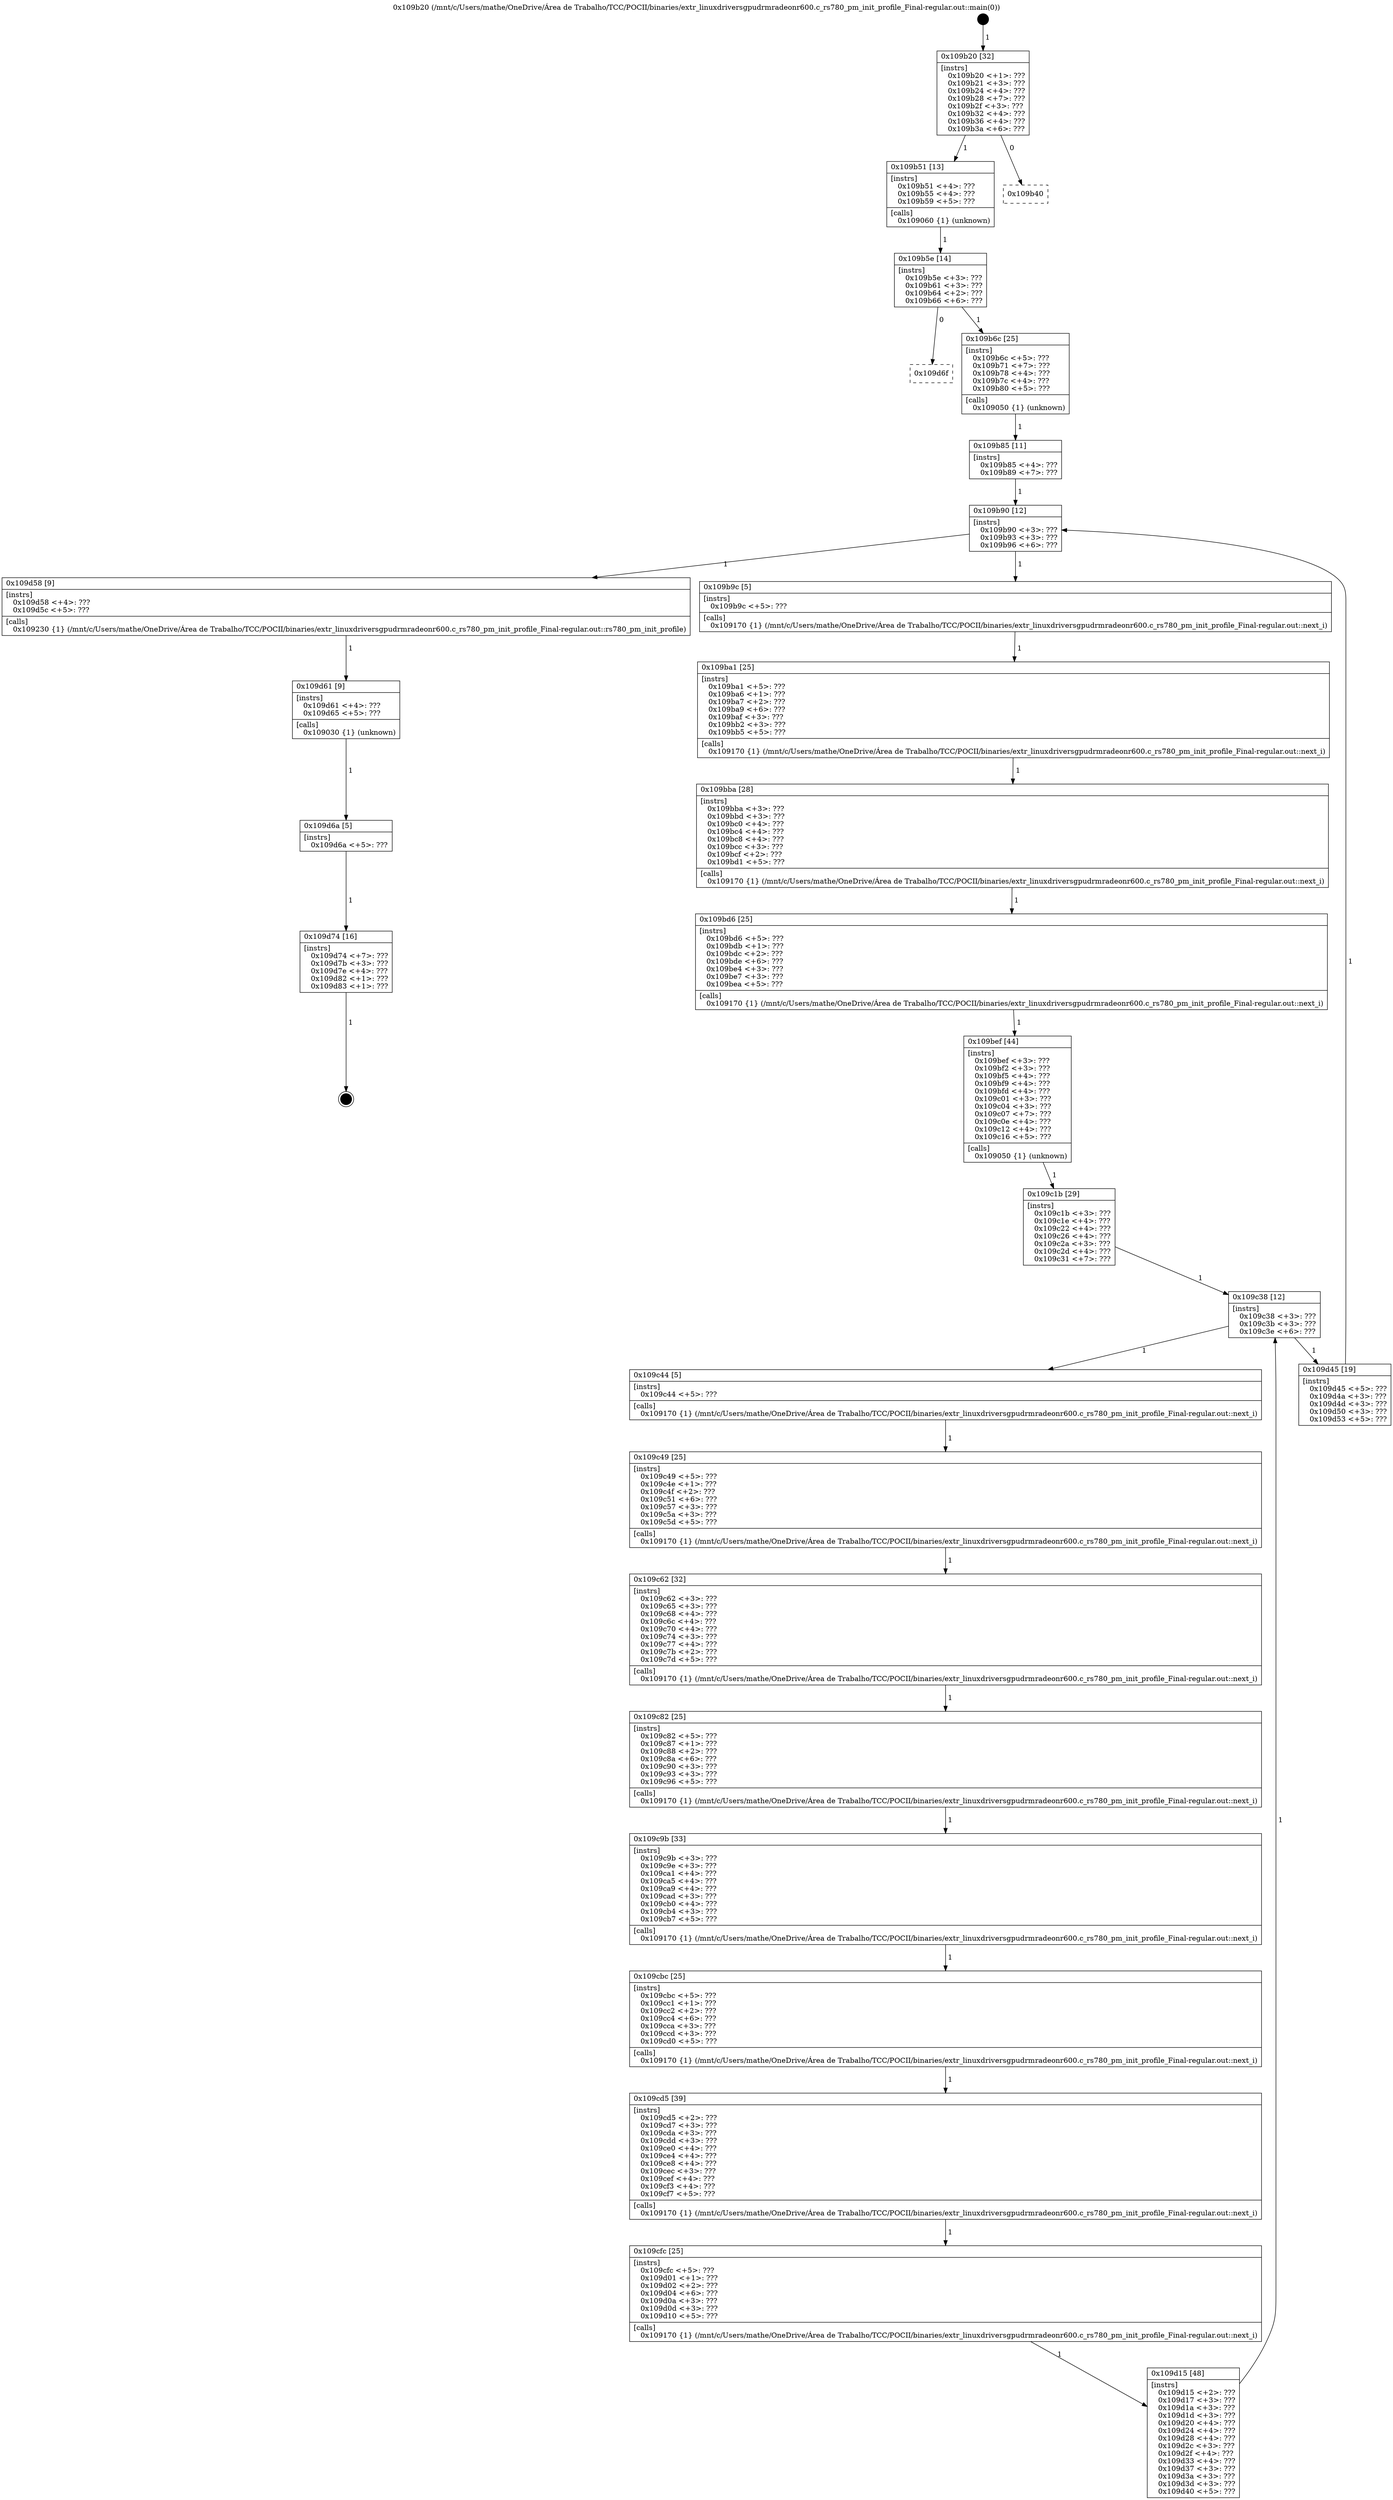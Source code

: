 digraph "0x109b20" {
  label = "0x109b20 (/mnt/c/Users/mathe/OneDrive/Área de Trabalho/TCC/POCII/binaries/extr_linuxdriversgpudrmradeonr600.c_rs780_pm_init_profile_Final-regular.out::main(0))"
  labelloc = "t"
  node[shape=record]

  Entry [label="",width=0.3,height=0.3,shape=circle,fillcolor=black,style=filled]
  "0x109b20" [label="{
     0x109b20 [32]\l
     | [instrs]\l
     &nbsp;&nbsp;0x109b20 \<+1\>: ???\l
     &nbsp;&nbsp;0x109b21 \<+3\>: ???\l
     &nbsp;&nbsp;0x109b24 \<+4\>: ???\l
     &nbsp;&nbsp;0x109b28 \<+7\>: ???\l
     &nbsp;&nbsp;0x109b2f \<+3\>: ???\l
     &nbsp;&nbsp;0x109b32 \<+4\>: ???\l
     &nbsp;&nbsp;0x109b36 \<+4\>: ???\l
     &nbsp;&nbsp;0x109b3a \<+6\>: ???\l
  }"]
  "0x109b51" [label="{
     0x109b51 [13]\l
     | [instrs]\l
     &nbsp;&nbsp;0x109b51 \<+4\>: ???\l
     &nbsp;&nbsp;0x109b55 \<+4\>: ???\l
     &nbsp;&nbsp;0x109b59 \<+5\>: ???\l
     | [calls]\l
     &nbsp;&nbsp;0x109060 \{1\} (unknown)\l
  }"]
  "0x109b40" [label="{
     0x109b40\l
  }", style=dashed]
  "0x109b5e" [label="{
     0x109b5e [14]\l
     | [instrs]\l
     &nbsp;&nbsp;0x109b5e \<+3\>: ???\l
     &nbsp;&nbsp;0x109b61 \<+3\>: ???\l
     &nbsp;&nbsp;0x109b64 \<+2\>: ???\l
     &nbsp;&nbsp;0x109b66 \<+6\>: ???\l
  }"]
  "0x109d6f" [label="{
     0x109d6f\l
  }", style=dashed]
  "0x109b6c" [label="{
     0x109b6c [25]\l
     | [instrs]\l
     &nbsp;&nbsp;0x109b6c \<+5\>: ???\l
     &nbsp;&nbsp;0x109b71 \<+7\>: ???\l
     &nbsp;&nbsp;0x109b78 \<+4\>: ???\l
     &nbsp;&nbsp;0x109b7c \<+4\>: ???\l
     &nbsp;&nbsp;0x109b80 \<+5\>: ???\l
     | [calls]\l
     &nbsp;&nbsp;0x109050 \{1\} (unknown)\l
  }"]
  Exit [label="",width=0.3,height=0.3,shape=circle,fillcolor=black,style=filled,peripheries=2]
  "0x109b90" [label="{
     0x109b90 [12]\l
     | [instrs]\l
     &nbsp;&nbsp;0x109b90 \<+3\>: ???\l
     &nbsp;&nbsp;0x109b93 \<+3\>: ???\l
     &nbsp;&nbsp;0x109b96 \<+6\>: ???\l
  }"]
  "0x109d58" [label="{
     0x109d58 [9]\l
     | [instrs]\l
     &nbsp;&nbsp;0x109d58 \<+4\>: ???\l
     &nbsp;&nbsp;0x109d5c \<+5\>: ???\l
     | [calls]\l
     &nbsp;&nbsp;0x109230 \{1\} (/mnt/c/Users/mathe/OneDrive/Área de Trabalho/TCC/POCII/binaries/extr_linuxdriversgpudrmradeonr600.c_rs780_pm_init_profile_Final-regular.out::rs780_pm_init_profile)\l
  }"]
  "0x109b9c" [label="{
     0x109b9c [5]\l
     | [instrs]\l
     &nbsp;&nbsp;0x109b9c \<+5\>: ???\l
     | [calls]\l
     &nbsp;&nbsp;0x109170 \{1\} (/mnt/c/Users/mathe/OneDrive/Área de Trabalho/TCC/POCII/binaries/extr_linuxdriversgpudrmradeonr600.c_rs780_pm_init_profile_Final-regular.out::next_i)\l
  }"]
  "0x109ba1" [label="{
     0x109ba1 [25]\l
     | [instrs]\l
     &nbsp;&nbsp;0x109ba1 \<+5\>: ???\l
     &nbsp;&nbsp;0x109ba6 \<+1\>: ???\l
     &nbsp;&nbsp;0x109ba7 \<+2\>: ???\l
     &nbsp;&nbsp;0x109ba9 \<+6\>: ???\l
     &nbsp;&nbsp;0x109baf \<+3\>: ???\l
     &nbsp;&nbsp;0x109bb2 \<+3\>: ???\l
     &nbsp;&nbsp;0x109bb5 \<+5\>: ???\l
     | [calls]\l
     &nbsp;&nbsp;0x109170 \{1\} (/mnt/c/Users/mathe/OneDrive/Área de Trabalho/TCC/POCII/binaries/extr_linuxdriversgpudrmradeonr600.c_rs780_pm_init_profile_Final-regular.out::next_i)\l
  }"]
  "0x109bba" [label="{
     0x109bba [28]\l
     | [instrs]\l
     &nbsp;&nbsp;0x109bba \<+3\>: ???\l
     &nbsp;&nbsp;0x109bbd \<+3\>: ???\l
     &nbsp;&nbsp;0x109bc0 \<+4\>: ???\l
     &nbsp;&nbsp;0x109bc4 \<+4\>: ???\l
     &nbsp;&nbsp;0x109bc8 \<+4\>: ???\l
     &nbsp;&nbsp;0x109bcc \<+3\>: ???\l
     &nbsp;&nbsp;0x109bcf \<+2\>: ???\l
     &nbsp;&nbsp;0x109bd1 \<+5\>: ???\l
     | [calls]\l
     &nbsp;&nbsp;0x109170 \{1\} (/mnt/c/Users/mathe/OneDrive/Área de Trabalho/TCC/POCII/binaries/extr_linuxdriversgpudrmradeonr600.c_rs780_pm_init_profile_Final-regular.out::next_i)\l
  }"]
  "0x109bd6" [label="{
     0x109bd6 [25]\l
     | [instrs]\l
     &nbsp;&nbsp;0x109bd6 \<+5\>: ???\l
     &nbsp;&nbsp;0x109bdb \<+1\>: ???\l
     &nbsp;&nbsp;0x109bdc \<+2\>: ???\l
     &nbsp;&nbsp;0x109bde \<+6\>: ???\l
     &nbsp;&nbsp;0x109be4 \<+3\>: ???\l
     &nbsp;&nbsp;0x109be7 \<+3\>: ???\l
     &nbsp;&nbsp;0x109bea \<+5\>: ???\l
     | [calls]\l
     &nbsp;&nbsp;0x109170 \{1\} (/mnt/c/Users/mathe/OneDrive/Área de Trabalho/TCC/POCII/binaries/extr_linuxdriversgpudrmradeonr600.c_rs780_pm_init_profile_Final-regular.out::next_i)\l
  }"]
  "0x109bef" [label="{
     0x109bef [44]\l
     | [instrs]\l
     &nbsp;&nbsp;0x109bef \<+3\>: ???\l
     &nbsp;&nbsp;0x109bf2 \<+3\>: ???\l
     &nbsp;&nbsp;0x109bf5 \<+4\>: ???\l
     &nbsp;&nbsp;0x109bf9 \<+4\>: ???\l
     &nbsp;&nbsp;0x109bfd \<+4\>: ???\l
     &nbsp;&nbsp;0x109c01 \<+3\>: ???\l
     &nbsp;&nbsp;0x109c04 \<+3\>: ???\l
     &nbsp;&nbsp;0x109c07 \<+7\>: ???\l
     &nbsp;&nbsp;0x109c0e \<+4\>: ???\l
     &nbsp;&nbsp;0x109c12 \<+4\>: ???\l
     &nbsp;&nbsp;0x109c16 \<+5\>: ???\l
     | [calls]\l
     &nbsp;&nbsp;0x109050 \{1\} (unknown)\l
  }"]
  "0x109c38" [label="{
     0x109c38 [12]\l
     | [instrs]\l
     &nbsp;&nbsp;0x109c38 \<+3\>: ???\l
     &nbsp;&nbsp;0x109c3b \<+3\>: ???\l
     &nbsp;&nbsp;0x109c3e \<+6\>: ???\l
  }"]
  "0x109d45" [label="{
     0x109d45 [19]\l
     | [instrs]\l
     &nbsp;&nbsp;0x109d45 \<+5\>: ???\l
     &nbsp;&nbsp;0x109d4a \<+3\>: ???\l
     &nbsp;&nbsp;0x109d4d \<+3\>: ???\l
     &nbsp;&nbsp;0x109d50 \<+3\>: ???\l
     &nbsp;&nbsp;0x109d53 \<+5\>: ???\l
  }"]
  "0x109c44" [label="{
     0x109c44 [5]\l
     | [instrs]\l
     &nbsp;&nbsp;0x109c44 \<+5\>: ???\l
     | [calls]\l
     &nbsp;&nbsp;0x109170 \{1\} (/mnt/c/Users/mathe/OneDrive/Área de Trabalho/TCC/POCII/binaries/extr_linuxdriversgpudrmradeonr600.c_rs780_pm_init_profile_Final-regular.out::next_i)\l
  }"]
  "0x109c49" [label="{
     0x109c49 [25]\l
     | [instrs]\l
     &nbsp;&nbsp;0x109c49 \<+5\>: ???\l
     &nbsp;&nbsp;0x109c4e \<+1\>: ???\l
     &nbsp;&nbsp;0x109c4f \<+2\>: ???\l
     &nbsp;&nbsp;0x109c51 \<+6\>: ???\l
     &nbsp;&nbsp;0x109c57 \<+3\>: ???\l
     &nbsp;&nbsp;0x109c5a \<+3\>: ???\l
     &nbsp;&nbsp;0x109c5d \<+5\>: ???\l
     | [calls]\l
     &nbsp;&nbsp;0x109170 \{1\} (/mnt/c/Users/mathe/OneDrive/Área de Trabalho/TCC/POCII/binaries/extr_linuxdriversgpudrmradeonr600.c_rs780_pm_init_profile_Final-regular.out::next_i)\l
  }"]
  "0x109c62" [label="{
     0x109c62 [32]\l
     | [instrs]\l
     &nbsp;&nbsp;0x109c62 \<+3\>: ???\l
     &nbsp;&nbsp;0x109c65 \<+3\>: ???\l
     &nbsp;&nbsp;0x109c68 \<+4\>: ???\l
     &nbsp;&nbsp;0x109c6c \<+4\>: ???\l
     &nbsp;&nbsp;0x109c70 \<+4\>: ???\l
     &nbsp;&nbsp;0x109c74 \<+3\>: ???\l
     &nbsp;&nbsp;0x109c77 \<+4\>: ???\l
     &nbsp;&nbsp;0x109c7b \<+2\>: ???\l
     &nbsp;&nbsp;0x109c7d \<+5\>: ???\l
     | [calls]\l
     &nbsp;&nbsp;0x109170 \{1\} (/mnt/c/Users/mathe/OneDrive/Área de Trabalho/TCC/POCII/binaries/extr_linuxdriversgpudrmradeonr600.c_rs780_pm_init_profile_Final-regular.out::next_i)\l
  }"]
  "0x109c82" [label="{
     0x109c82 [25]\l
     | [instrs]\l
     &nbsp;&nbsp;0x109c82 \<+5\>: ???\l
     &nbsp;&nbsp;0x109c87 \<+1\>: ???\l
     &nbsp;&nbsp;0x109c88 \<+2\>: ???\l
     &nbsp;&nbsp;0x109c8a \<+6\>: ???\l
     &nbsp;&nbsp;0x109c90 \<+3\>: ???\l
     &nbsp;&nbsp;0x109c93 \<+3\>: ???\l
     &nbsp;&nbsp;0x109c96 \<+5\>: ???\l
     | [calls]\l
     &nbsp;&nbsp;0x109170 \{1\} (/mnt/c/Users/mathe/OneDrive/Área de Trabalho/TCC/POCII/binaries/extr_linuxdriversgpudrmradeonr600.c_rs780_pm_init_profile_Final-regular.out::next_i)\l
  }"]
  "0x109c9b" [label="{
     0x109c9b [33]\l
     | [instrs]\l
     &nbsp;&nbsp;0x109c9b \<+3\>: ???\l
     &nbsp;&nbsp;0x109c9e \<+3\>: ???\l
     &nbsp;&nbsp;0x109ca1 \<+4\>: ???\l
     &nbsp;&nbsp;0x109ca5 \<+4\>: ???\l
     &nbsp;&nbsp;0x109ca9 \<+4\>: ???\l
     &nbsp;&nbsp;0x109cad \<+3\>: ???\l
     &nbsp;&nbsp;0x109cb0 \<+4\>: ???\l
     &nbsp;&nbsp;0x109cb4 \<+3\>: ???\l
     &nbsp;&nbsp;0x109cb7 \<+5\>: ???\l
     | [calls]\l
     &nbsp;&nbsp;0x109170 \{1\} (/mnt/c/Users/mathe/OneDrive/Área de Trabalho/TCC/POCII/binaries/extr_linuxdriversgpudrmradeonr600.c_rs780_pm_init_profile_Final-regular.out::next_i)\l
  }"]
  "0x109cbc" [label="{
     0x109cbc [25]\l
     | [instrs]\l
     &nbsp;&nbsp;0x109cbc \<+5\>: ???\l
     &nbsp;&nbsp;0x109cc1 \<+1\>: ???\l
     &nbsp;&nbsp;0x109cc2 \<+2\>: ???\l
     &nbsp;&nbsp;0x109cc4 \<+6\>: ???\l
     &nbsp;&nbsp;0x109cca \<+3\>: ???\l
     &nbsp;&nbsp;0x109ccd \<+3\>: ???\l
     &nbsp;&nbsp;0x109cd0 \<+5\>: ???\l
     | [calls]\l
     &nbsp;&nbsp;0x109170 \{1\} (/mnt/c/Users/mathe/OneDrive/Área de Trabalho/TCC/POCII/binaries/extr_linuxdriversgpudrmradeonr600.c_rs780_pm_init_profile_Final-regular.out::next_i)\l
  }"]
  "0x109cd5" [label="{
     0x109cd5 [39]\l
     | [instrs]\l
     &nbsp;&nbsp;0x109cd5 \<+2\>: ???\l
     &nbsp;&nbsp;0x109cd7 \<+3\>: ???\l
     &nbsp;&nbsp;0x109cda \<+3\>: ???\l
     &nbsp;&nbsp;0x109cdd \<+3\>: ???\l
     &nbsp;&nbsp;0x109ce0 \<+4\>: ???\l
     &nbsp;&nbsp;0x109ce4 \<+4\>: ???\l
     &nbsp;&nbsp;0x109ce8 \<+4\>: ???\l
     &nbsp;&nbsp;0x109cec \<+3\>: ???\l
     &nbsp;&nbsp;0x109cef \<+4\>: ???\l
     &nbsp;&nbsp;0x109cf3 \<+4\>: ???\l
     &nbsp;&nbsp;0x109cf7 \<+5\>: ???\l
     | [calls]\l
     &nbsp;&nbsp;0x109170 \{1\} (/mnt/c/Users/mathe/OneDrive/Área de Trabalho/TCC/POCII/binaries/extr_linuxdriversgpudrmradeonr600.c_rs780_pm_init_profile_Final-regular.out::next_i)\l
  }"]
  "0x109cfc" [label="{
     0x109cfc [25]\l
     | [instrs]\l
     &nbsp;&nbsp;0x109cfc \<+5\>: ???\l
     &nbsp;&nbsp;0x109d01 \<+1\>: ???\l
     &nbsp;&nbsp;0x109d02 \<+2\>: ???\l
     &nbsp;&nbsp;0x109d04 \<+6\>: ???\l
     &nbsp;&nbsp;0x109d0a \<+3\>: ???\l
     &nbsp;&nbsp;0x109d0d \<+3\>: ???\l
     &nbsp;&nbsp;0x109d10 \<+5\>: ???\l
     | [calls]\l
     &nbsp;&nbsp;0x109170 \{1\} (/mnt/c/Users/mathe/OneDrive/Área de Trabalho/TCC/POCII/binaries/extr_linuxdriversgpudrmradeonr600.c_rs780_pm_init_profile_Final-regular.out::next_i)\l
  }"]
  "0x109d15" [label="{
     0x109d15 [48]\l
     | [instrs]\l
     &nbsp;&nbsp;0x109d15 \<+2\>: ???\l
     &nbsp;&nbsp;0x109d17 \<+3\>: ???\l
     &nbsp;&nbsp;0x109d1a \<+3\>: ???\l
     &nbsp;&nbsp;0x109d1d \<+3\>: ???\l
     &nbsp;&nbsp;0x109d20 \<+4\>: ???\l
     &nbsp;&nbsp;0x109d24 \<+4\>: ???\l
     &nbsp;&nbsp;0x109d28 \<+4\>: ???\l
     &nbsp;&nbsp;0x109d2c \<+3\>: ???\l
     &nbsp;&nbsp;0x109d2f \<+4\>: ???\l
     &nbsp;&nbsp;0x109d33 \<+4\>: ???\l
     &nbsp;&nbsp;0x109d37 \<+3\>: ???\l
     &nbsp;&nbsp;0x109d3a \<+3\>: ???\l
     &nbsp;&nbsp;0x109d3d \<+3\>: ???\l
     &nbsp;&nbsp;0x109d40 \<+5\>: ???\l
  }"]
  "0x109c1b" [label="{
     0x109c1b [29]\l
     | [instrs]\l
     &nbsp;&nbsp;0x109c1b \<+3\>: ???\l
     &nbsp;&nbsp;0x109c1e \<+4\>: ???\l
     &nbsp;&nbsp;0x109c22 \<+4\>: ???\l
     &nbsp;&nbsp;0x109c26 \<+4\>: ???\l
     &nbsp;&nbsp;0x109c2a \<+3\>: ???\l
     &nbsp;&nbsp;0x109c2d \<+4\>: ???\l
     &nbsp;&nbsp;0x109c31 \<+7\>: ???\l
  }"]
  "0x109d74" [label="{
     0x109d74 [16]\l
     | [instrs]\l
     &nbsp;&nbsp;0x109d74 \<+7\>: ???\l
     &nbsp;&nbsp;0x109d7b \<+3\>: ???\l
     &nbsp;&nbsp;0x109d7e \<+4\>: ???\l
     &nbsp;&nbsp;0x109d82 \<+1\>: ???\l
     &nbsp;&nbsp;0x109d83 \<+1\>: ???\l
  }"]
  "0x109b85" [label="{
     0x109b85 [11]\l
     | [instrs]\l
     &nbsp;&nbsp;0x109b85 \<+4\>: ???\l
     &nbsp;&nbsp;0x109b89 \<+7\>: ???\l
  }"]
  "0x109d61" [label="{
     0x109d61 [9]\l
     | [instrs]\l
     &nbsp;&nbsp;0x109d61 \<+4\>: ???\l
     &nbsp;&nbsp;0x109d65 \<+5\>: ???\l
     | [calls]\l
     &nbsp;&nbsp;0x109030 \{1\} (unknown)\l
  }"]
  "0x109d6a" [label="{
     0x109d6a [5]\l
     | [instrs]\l
     &nbsp;&nbsp;0x109d6a \<+5\>: ???\l
  }"]
  Entry -> "0x109b20" [label=" 1"]
  "0x109b20" -> "0x109b51" [label=" 1"]
  "0x109b20" -> "0x109b40" [label=" 0"]
  "0x109b51" -> "0x109b5e" [label=" 1"]
  "0x109b5e" -> "0x109d6f" [label=" 0"]
  "0x109b5e" -> "0x109b6c" [label=" 1"]
  "0x109d74" -> Exit [label=" 1"]
  "0x109b6c" -> "0x109b85" [label=" 1"]
  "0x109b90" -> "0x109d58" [label=" 1"]
  "0x109b90" -> "0x109b9c" [label=" 1"]
  "0x109b9c" -> "0x109ba1" [label=" 1"]
  "0x109ba1" -> "0x109bba" [label=" 1"]
  "0x109bba" -> "0x109bd6" [label=" 1"]
  "0x109bd6" -> "0x109bef" [label=" 1"]
  "0x109bef" -> "0x109c1b" [label=" 1"]
  "0x109c38" -> "0x109d45" [label=" 1"]
  "0x109c38" -> "0x109c44" [label=" 1"]
  "0x109c44" -> "0x109c49" [label=" 1"]
  "0x109c49" -> "0x109c62" [label=" 1"]
  "0x109c62" -> "0x109c82" [label=" 1"]
  "0x109c82" -> "0x109c9b" [label=" 1"]
  "0x109c9b" -> "0x109cbc" [label=" 1"]
  "0x109cbc" -> "0x109cd5" [label=" 1"]
  "0x109cd5" -> "0x109cfc" [label=" 1"]
  "0x109cfc" -> "0x109d15" [label=" 1"]
  "0x109c1b" -> "0x109c38" [label=" 1"]
  "0x109d15" -> "0x109c38" [label=" 1"]
  "0x109d6a" -> "0x109d74" [label=" 1"]
  "0x109b85" -> "0x109b90" [label=" 1"]
  "0x109d45" -> "0x109b90" [label=" 1"]
  "0x109d58" -> "0x109d61" [label=" 1"]
  "0x109d61" -> "0x109d6a" [label=" 1"]
}
